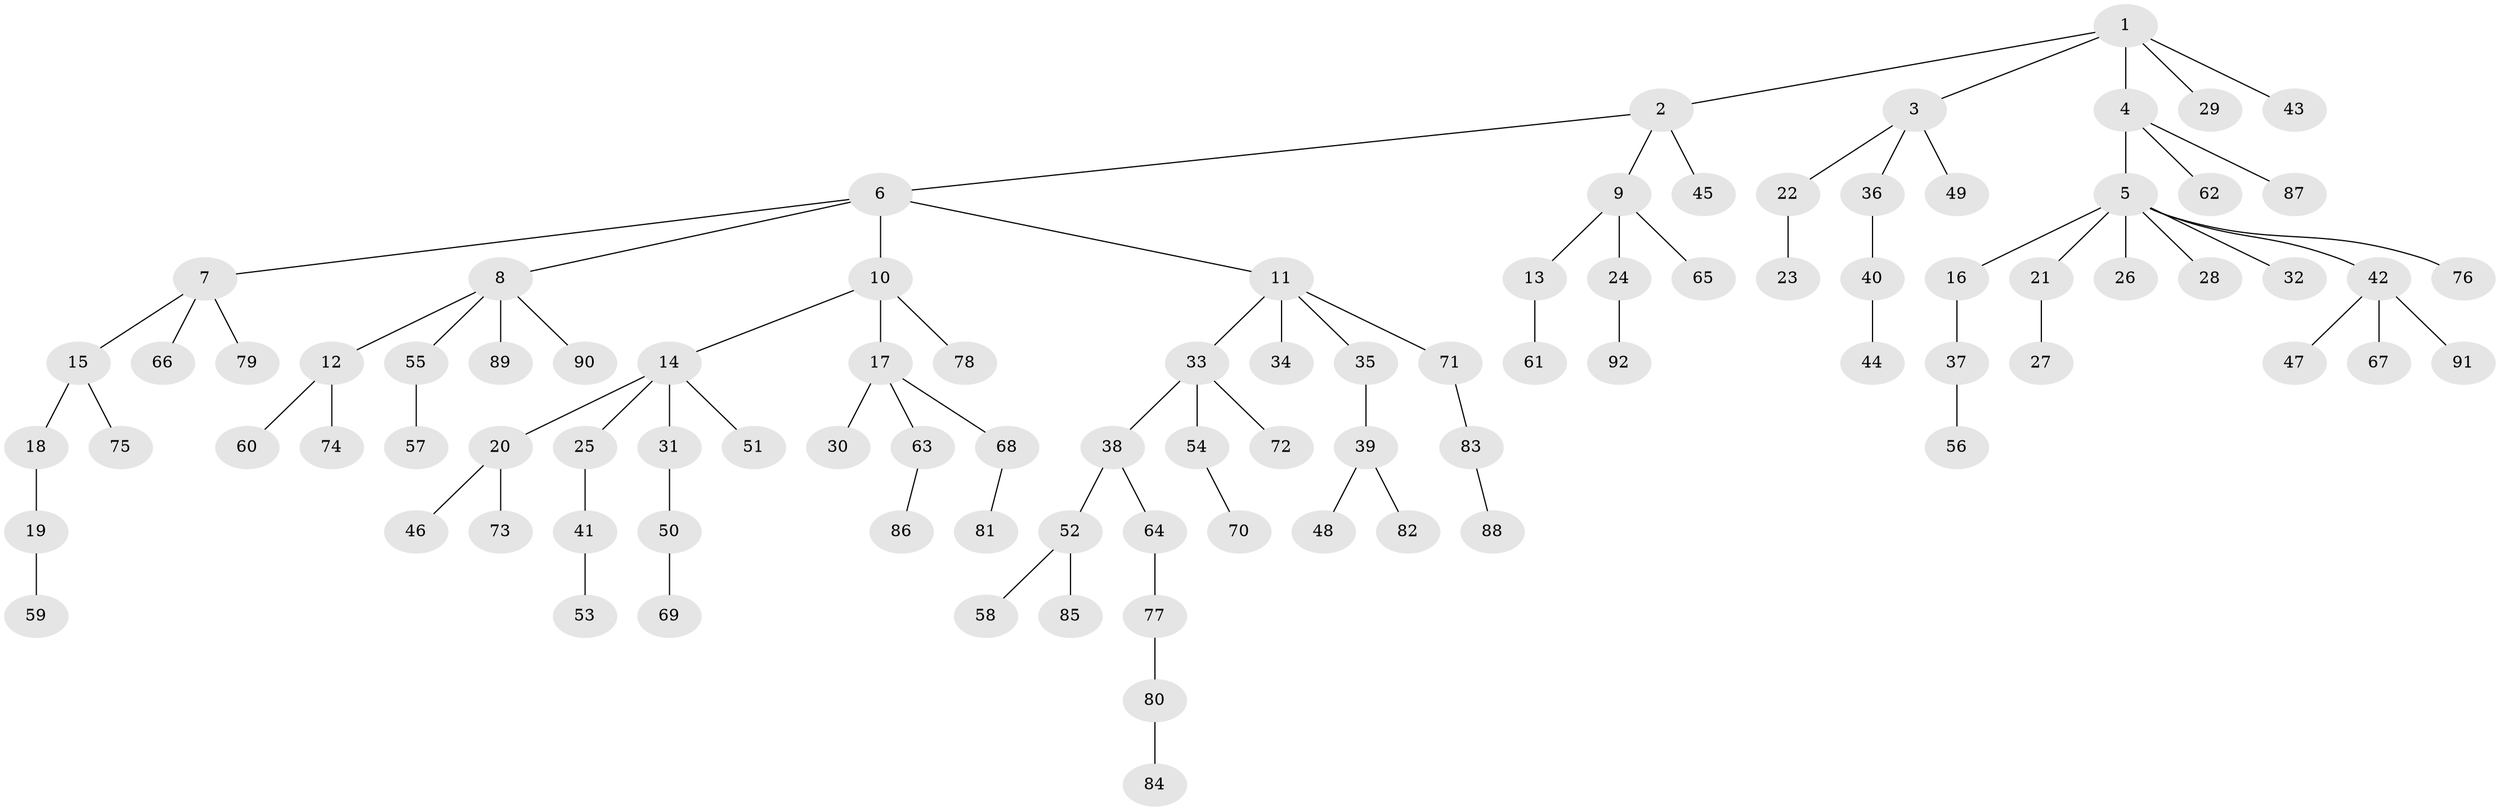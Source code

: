 // coarse degree distribution, {7: 0.015625, 4: 0.0625, 2: 0.21875, 8: 0.03125, 5: 0.03125, 1: 0.578125, 3: 0.0625}
// Generated by graph-tools (version 1.1) at 2025/19/03/04/25 18:19:15]
// undirected, 92 vertices, 91 edges
graph export_dot {
graph [start="1"]
  node [color=gray90,style=filled];
  1;
  2;
  3;
  4;
  5;
  6;
  7;
  8;
  9;
  10;
  11;
  12;
  13;
  14;
  15;
  16;
  17;
  18;
  19;
  20;
  21;
  22;
  23;
  24;
  25;
  26;
  27;
  28;
  29;
  30;
  31;
  32;
  33;
  34;
  35;
  36;
  37;
  38;
  39;
  40;
  41;
  42;
  43;
  44;
  45;
  46;
  47;
  48;
  49;
  50;
  51;
  52;
  53;
  54;
  55;
  56;
  57;
  58;
  59;
  60;
  61;
  62;
  63;
  64;
  65;
  66;
  67;
  68;
  69;
  70;
  71;
  72;
  73;
  74;
  75;
  76;
  77;
  78;
  79;
  80;
  81;
  82;
  83;
  84;
  85;
  86;
  87;
  88;
  89;
  90;
  91;
  92;
  1 -- 2;
  1 -- 3;
  1 -- 4;
  1 -- 29;
  1 -- 43;
  2 -- 6;
  2 -- 9;
  2 -- 45;
  3 -- 22;
  3 -- 36;
  3 -- 49;
  4 -- 5;
  4 -- 62;
  4 -- 87;
  5 -- 16;
  5 -- 21;
  5 -- 26;
  5 -- 28;
  5 -- 32;
  5 -- 42;
  5 -- 76;
  6 -- 7;
  6 -- 8;
  6 -- 10;
  6 -- 11;
  7 -- 15;
  7 -- 66;
  7 -- 79;
  8 -- 12;
  8 -- 55;
  8 -- 89;
  8 -- 90;
  9 -- 13;
  9 -- 24;
  9 -- 65;
  10 -- 14;
  10 -- 17;
  10 -- 78;
  11 -- 33;
  11 -- 34;
  11 -- 35;
  11 -- 71;
  12 -- 60;
  12 -- 74;
  13 -- 61;
  14 -- 20;
  14 -- 25;
  14 -- 31;
  14 -- 51;
  15 -- 18;
  15 -- 75;
  16 -- 37;
  17 -- 30;
  17 -- 63;
  17 -- 68;
  18 -- 19;
  19 -- 59;
  20 -- 46;
  20 -- 73;
  21 -- 27;
  22 -- 23;
  24 -- 92;
  25 -- 41;
  31 -- 50;
  33 -- 38;
  33 -- 54;
  33 -- 72;
  35 -- 39;
  36 -- 40;
  37 -- 56;
  38 -- 52;
  38 -- 64;
  39 -- 48;
  39 -- 82;
  40 -- 44;
  41 -- 53;
  42 -- 47;
  42 -- 67;
  42 -- 91;
  50 -- 69;
  52 -- 58;
  52 -- 85;
  54 -- 70;
  55 -- 57;
  63 -- 86;
  64 -- 77;
  68 -- 81;
  71 -- 83;
  77 -- 80;
  80 -- 84;
  83 -- 88;
}
